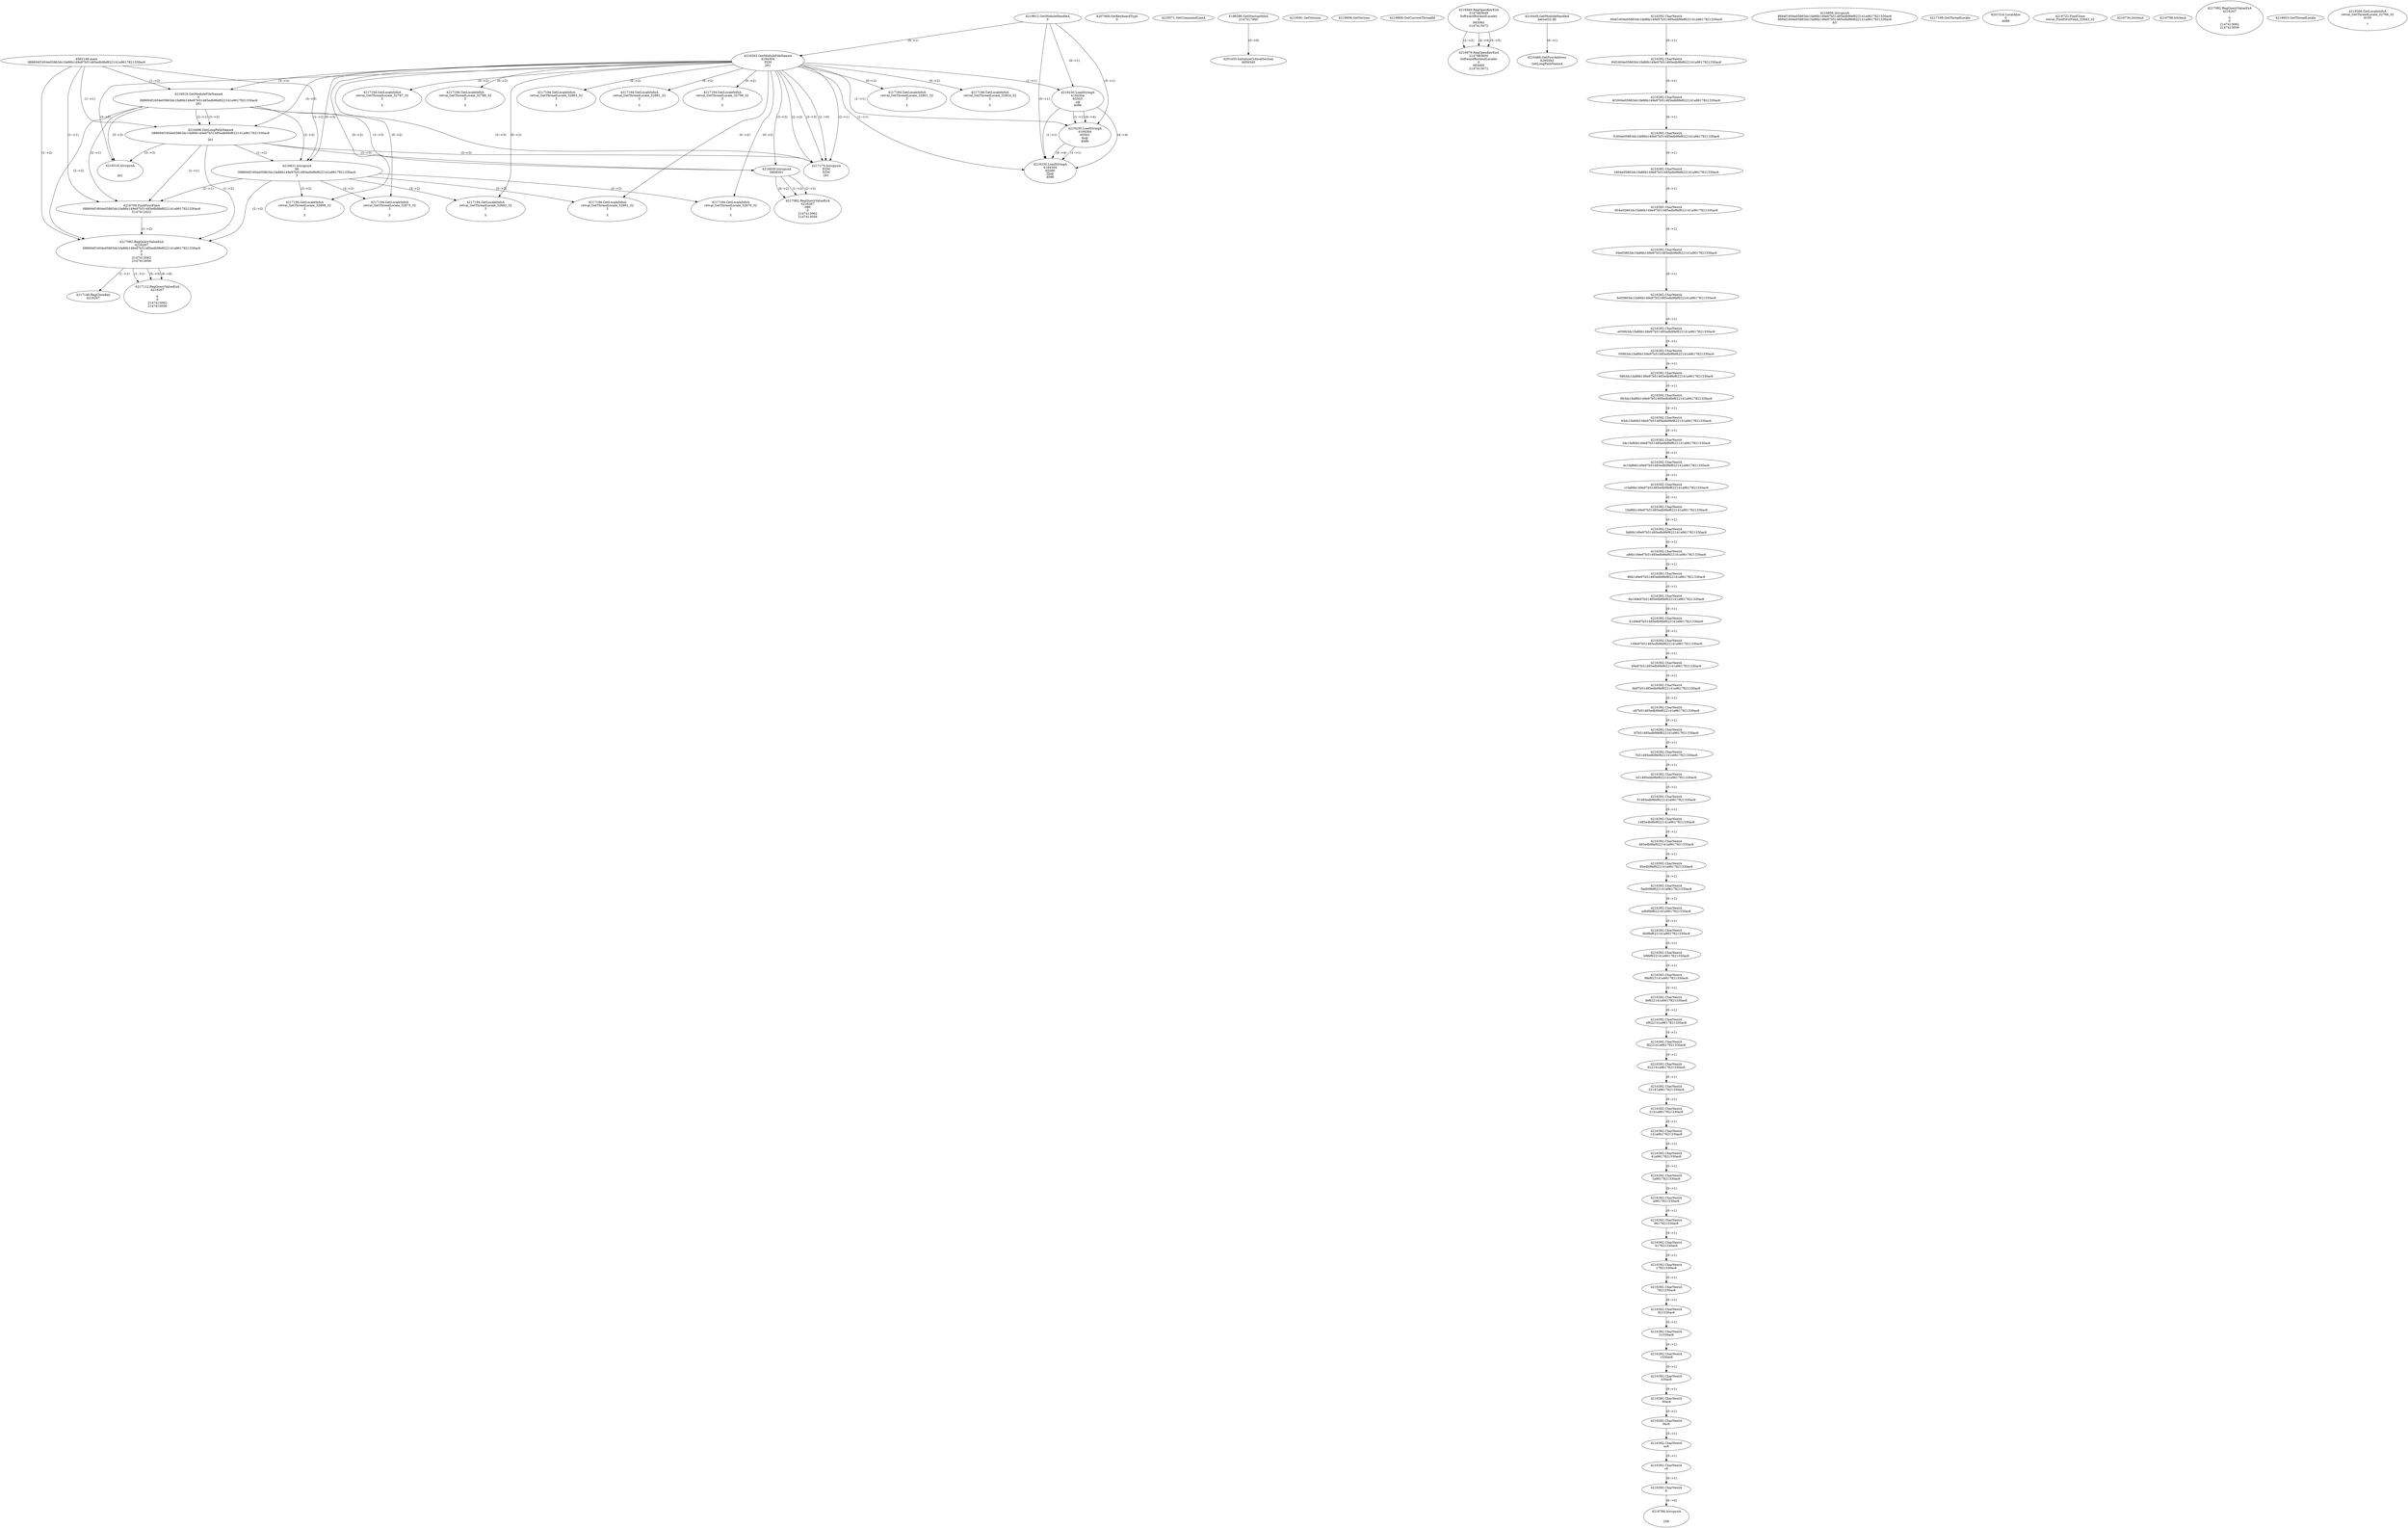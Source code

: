 // Global SCDG with merge call
digraph {
	0 [label="4562148.main
088694f1604e05863dc1fa86b149e97b51485edb9fef622141a9617821330ac6"]
	1 [label="4219912.GetModuleHandleA
0"]
	2 [label="4207469.GetKeyboardType
0"]
	3 [label="4219571.GetCommandLineA
"]
	4 [label="4199286.GetStartupInfoA
2147417460"]
	5 [label="4219591.GetVersion
"]
	6 [label="4219608.GetVersion
"]
	7 [label="4219668.GetCurrentThreadId
"]
	8 [label="4216262.GetModuleFileNameA
4194304
PZM
261"]
	1 -> 8 [label="(0-->1)"]
	9 [label="4216919.GetModuleFileNameA
0
088694f1604e05863dc1fa86b149e97b51485edb9fef622141a9617821330ac6
261"]
	0 -> 9 [label="(1-->2)"]
	8 -> 9 [label="(3-->3)"]
	10 [label="4216949.RegOpenKeyExA
2147483649
Software\Borland\Locales
0
983065
2147413072"]
	11 [label="4216979.RegOpenKeyExA
2147483650
Software\Borland\Locales
0
983065
2147413072"]
	10 -> 11 [label="(2-->2)"]
	10 -> 11 [label="(4-->4)"]
	10 -> 11 [label="(5-->5)"]
	12 [label="4216449.GetModuleHandleA
kernel32.dll"]
	13 [label="4216466.GetProcAddress
6295592
GetLongPathNameA"]
	12 -> 13 [label="(0-->1)"]
	14 [label="4216496.GetLongPathNameA
088694f1604e05863dc1fa86b149e97b51485edb9fef622141a9617821330ac6

261"]
	0 -> 14 [label="(1-->1)"]
	9 -> 14 [label="(2-->1)"]
	8 -> 14 [label="(3-->3)"]
	9 -> 14 [label="(3-->3)"]
	15 [label="4216631.lstrcpynA
08
088694f1604e05863dc1fa86b149e97b51485edb9fef622141a9617821330ac6
3"]
	0 -> 15 [label="(1-->2)"]
	9 -> 15 [label="(2-->2)"]
	14 -> 15 [label="(1-->2)"]
	8 -> 15 [label="(0-->3)"]
	16 [label="4216392.CharNextA
694f1604e05863dc1fa86b149e97b51485edb9fef622141a9617821330ac6"]
	17 [label="4216392.CharNextA
94f1604e05863dc1fa86b149e97b51485edb9fef622141a9617821330ac6"]
	16 -> 17 [label="(0-->1)"]
	18 [label="4216392.CharNextA
4f1604e05863dc1fa86b149e97b51485edb9fef622141a9617821330ac6"]
	17 -> 18 [label="(0-->1)"]
	19 [label="4216392.CharNextA
f1604e05863dc1fa86b149e97b51485edb9fef622141a9617821330ac6"]
	18 -> 19 [label="(0-->1)"]
	20 [label="4216392.CharNextA
1604e05863dc1fa86b149e97b51485edb9fef622141a9617821330ac6"]
	19 -> 20 [label="(0-->1)"]
	21 [label="4216392.CharNextA
604e05863dc1fa86b149e97b51485edb9fef622141a9617821330ac6"]
	20 -> 21 [label="(0-->1)"]
	22 [label="4216392.CharNextA
04e05863dc1fa86b149e97b51485edb9fef622141a9617821330ac6"]
	21 -> 22 [label="(0-->1)"]
	23 [label="4216392.CharNextA
4e05863dc1fa86b149e97b51485edb9fef622141a9617821330ac6"]
	22 -> 23 [label="(0-->1)"]
	24 [label="4216392.CharNextA
e05863dc1fa86b149e97b51485edb9fef622141a9617821330ac6"]
	23 -> 24 [label="(0-->1)"]
	25 [label="4216392.CharNextA
05863dc1fa86b149e97b51485edb9fef622141a9617821330ac6"]
	24 -> 25 [label="(0-->1)"]
	26 [label="4216392.CharNextA
5863dc1fa86b149e97b51485edb9fef622141a9617821330ac6"]
	25 -> 26 [label="(0-->1)"]
	27 [label="4216392.CharNextA
863dc1fa86b149e97b51485edb9fef622141a9617821330ac6"]
	26 -> 27 [label="(0-->1)"]
	28 [label="4216392.CharNextA
63dc1fa86b149e97b51485edb9fef622141a9617821330ac6"]
	27 -> 28 [label="(0-->1)"]
	29 [label="4216392.CharNextA
3dc1fa86b149e97b51485edb9fef622141a9617821330ac6"]
	28 -> 29 [label="(0-->1)"]
	30 [label="4216392.CharNextA
dc1fa86b149e97b51485edb9fef622141a9617821330ac6"]
	29 -> 30 [label="(0-->1)"]
	31 [label="4216392.CharNextA
c1fa86b149e97b51485edb9fef622141a9617821330ac6"]
	30 -> 31 [label="(0-->1)"]
	32 [label="4216392.CharNextA
1fa86b149e97b51485edb9fef622141a9617821330ac6"]
	31 -> 32 [label="(0-->1)"]
	33 [label="4216392.CharNextA
fa86b149e97b51485edb9fef622141a9617821330ac6"]
	32 -> 33 [label="(0-->1)"]
	34 [label="4216392.CharNextA
a86b149e97b51485edb9fef622141a9617821330ac6"]
	33 -> 34 [label="(0-->1)"]
	35 [label="4216392.CharNextA
86b149e97b51485edb9fef622141a9617821330ac6"]
	34 -> 35 [label="(0-->1)"]
	36 [label="4216392.CharNextA
6b149e97b51485edb9fef622141a9617821330ac6"]
	35 -> 36 [label="(0-->1)"]
	37 [label="4216392.CharNextA
b149e97b51485edb9fef622141a9617821330ac6"]
	36 -> 37 [label="(0-->1)"]
	38 [label="4216392.CharNextA
149e97b51485edb9fef622141a9617821330ac6"]
	37 -> 38 [label="(0-->1)"]
	39 [label="4216392.CharNextA
49e97b51485edb9fef622141a9617821330ac6"]
	38 -> 39 [label="(0-->1)"]
	40 [label="4216392.CharNextA
9e97b51485edb9fef622141a9617821330ac6"]
	39 -> 40 [label="(0-->1)"]
	41 [label="4216392.CharNextA
e97b51485edb9fef622141a9617821330ac6"]
	40 -> 41 [label="(0-->1)"]
	42 [label="4216392.CharNextA
97b51485edb9fef622141a9617821330ac6"]
	41 -> 42 [label="(0-->1)"]
	43 [label="4216392.CharNextA
7b51485edb9fef622141a9617821330ac6"]
	42 -> 43 [label="(0-->1)"]
	44 [label="4216392.CharNextA
b51485edb9fef622141a9617821330ac6"]
	43 -> 44 [label="(0-->1)"]
	45 [label="4216392.CharNextA
51485edb9fef622141a9617821330ac6"]
	44 -> 45 [label="(0-->1)"]
	46 [label="4216392.CharNextA
1485edb9fef622141a9617821330ac6"]
	45 -> 46 [label="(0-->1)"]
	47 [label="4216392.CharNextA
485edb9fef622141a9617821330ac6"]
	46 -> 47 [label="(0-->1)"]
	48 [label="4216392.CharNextA
85edb9fef622141a9617821330ac6"]
	47 -> 48 [label="(0-->1)"]
	49 [label="4216392.CharNextA
5edb9fef622141a9617821330ac6"]
	48 -> 49 [label="(0-->1)"]
	50 [label="4216392.CharNextA
edb9fef622141a9617821330ac6"]
	49 -> 50 [label="(0-->1)"]
	51 [label="4216392.CharNextA
db9fef622141a9617821330ac6"]
	50 -> 51 [label="(0-->1)"]
	52 [label="4216392.CharNextA
b9fef622141a9617821330ac6"]
	51 -> 52 [label="(0-->1)"]
	53 [label="4216392.CharNextA
9fef622141a9617821330ac6"]
	52 -> 53 [label="(0-->1)"]
	54 [label="4216392.CharNextA
fef622141a9617821330ac6"]
	53 -> 54 [label="(0-->1)"]
	55 [label="4216392.CharNextA
ef622141a9617821330ac6"]
	54 -> 55 [label="(0-->1)"]
	56 [label="4216392.CharNextA
f622141a9617821330ac6"]
	55 -> 56 [label="(0-->1)"]
	57 [label="4216392.CharNextA
622141a9617821330ac6"]
	56 -> 57 [label="(0-->1)"]
	58 [label="4216392.CharNextA
22141a9617821330ac6"]
	57 -> 58 [label="(0-->1)"]
	59 [label="4216392.CharNextA
2141a9617821330ac6"]
	58 -> 59 [label="(0-->1)"]
	60 [label="4216392.CharNextA
141a9617821330ac6"]
	59 -> 60 [label="(0-->1)"]
	61 [label="4216392.CharNextA
41a9617821330ac6"]
	60 -> 61 [label="(0-->1)"]
	62 [label="4216392.CharNextA
1a9617821330ac6"]
	61 -> 62 [label="(0-->1)"]
	63 [label="4216392.CharNextA
a9617821330ac6"]
	62 -> 63 [label="(0-->1)"]
	64 [label="4216392.CharNextA
9617821330ac6"]
	63 -> 64 [label="(0-->1)"]
	65 [label="4216392.CharNextA
617821330ac6"]
	64 -> 65 [label="(0-->1)"]
	66 [label="4216392.CharNextA
17821330ac6"]
	65 -> 66 [label="(0-->1)"]
	67 [label="4216392.CharNextA
7821330ac6"]
	66 -> 67 [label="(0-->1)"]
	68 [label="4216392.CharNextA
821330ac6"]
	67 -> 68 [label="(0-->1)"]
	69 [label="4216392.CharNextA
21330ac6"]
	68 -> 69 [label="(0-->1)"]
	70 [label="4216392.CharNextA
1330ac6"]
	69 -> 70 [label="(0-->1)"]
	71 [label="4216392.CharNextA
330ac6"]
	70 -> 71 [label="(0-->1)"]
	72 [label="4216392.CharNextA
30ac6"]
	71 -> 72 [label="(0-->1)"]
	73 [label="4216392.CharNextA
0ac6"]
	72 -> 73 [label="(0-->1)"]
	74 [label="4216392.CharNextA
ac6"]
	73 -> 74 [label="(0-->1)"]
	75 [label="4216392.CharNextA
c6"]
	74 -> 75 [label="(0-->1)"]
	76 [label="4216392.CharNextA
6"]
	75 -> 76 [label="(0-->1)"]
	77 [label="4216690.lstrcpynA
8694f1604e05863dc1fa86b149e97b51485edb9fef622141a9617821330ac6
8694f1604e05863dc1fa86b149e97b51485edb9fef622141a9617821330ac6
63"]
	78 [label="4216709.FindFirstFileA
088694f1604e05863dc1fa86b149e97b51485edb9fef622141a9617821330ac6
2147412422"]
	0 -> 78 [label="(1-->1)"]
	9 -> 78 [label="(2-->1)"]
	14 -> 78 [label="(1-->1)"]
	15 -> 78 [label="(2-->1)"]
	79 [label="4217082.RegQueryValueExA
4216267
088694f1604e05863dc1fa86b149e97b51485edb9fef622141a9617821330ac6
0
0
2147413062
2147413056"]
	0 -> 79 [label="(1-->2)"]
	9 -> 79 [label="(2-->2)"]
	14 -> 79 [label="(1-->2)"]
	15 -> 79 [label="(2-->2)"]
	78 -> 79 [label="(1-->2)"]
	80 [label="4217146.RegCloseKey
4216267"]
	79 -> 80 [label="(1-->1)"]
	81 [label="4217175.lstrcpynA
PZM
PZM
261"]
	8 -> 81 [label="(2-->1)"]
	8 -> 81 [label="(2-->2)"]
	8 -> 81 [label="(3-->3)"]
	9 -> 81 [label="(3-->3)"]
	14 -> 81 [label="(3-->3)"]
	8 -> 81 [label="(2-->0)"]
	82 [label="4217188.GetThreadLocale
"]
	83 [label="4217194.GetLocaleInfoA
retval_GetThreadLocale_32879_32
3

5"]
	8 -> 83 [label="(0-->2)"]
	15 -> 83 [label="(3-->2)"]
	84 [label="4219230.LoadStringA
4194304
65503
,s@
4096"]
	1 -> 84 [label="(0-->1)"]
	8 -> 84 [label="(1-->1)"]
	85 [label="4219230.LoadStringA
4194304
65502
$s@
4096"]
	1 -> 85 [label="(0-->1)"]
	8 -> 85 [label="(1-->1)"]
	84 -> 85 [label="(1-->1)"]
	84 -> 85 [label="(4-->4)"]
	86 [label="4201455.InitializeCriticalSection
4859340"]
	4 -> 86 [label="(0-->0)"]
	87 [label="4201516.LocalAlloc
0
4088"]
	88 [label="4217112.RegQueryValueExA
4216267

0
0
2147413062
2147413056"]
	79 -> 88 [label="(1-->1)"]
	79 -> 88 [label="(5-->5)"]
	79 -> 88 [label="(6-->6)"]
	89 [label="4217194.GetLocaleInfoA
retval_GetThreadLocale_32861_32
3

5"]
	8 -> 89 [label="(0-->2)"]
	15 -> 89 [label="(3-->2)"]
	90 [label="4216722.FindClose
retval_FindFirstFileA_32843_32"]
	91 [label="4216734.lstrlenA
"]
	92 [label="4216786.lstrcpynA


258"]
	76 -> 92 [label="(0-->0)"]
	93 [label="4216798.lstrlenA
"]
	94 [label="4216839.lstrcpynA
08\
08\
261"]
	8 -> 94 [label="(3-->3)"]
	9 -> 94 [label="(3-->3)"]
	14 -> 94 [label="(3-->3)"]
	95 [label="4217082.RegQueryValueExA
4216267
08\
0
0
2147413062
2147413056"]
	94 -> 95 [label="(1-->2)"]
	94 -> 95 [label="(2-->2)"]
	94 -> 95 [label="(0-->2)"]
	96 [label="4217194.GetLocaleInfoA
retval_GetThreadLocale_32875_32
3

5"]
	8 -> 96 [label="(0-->2)"]
	15 -> 96 [label="(3-->2)"]
	97 [label="4219230.LoadStringA
4194304
65500
s@
4096"]
	1 -> 97 [label="(0-->1)"]
	8 -> 97 [label="(1-->1)"]
	84 -> 97 [label="(1-->1)"]
	85 -> 97 [label="(1-->1)"]
	84 -> 97 [label="(4-->4)"]
	85 -> 97 [label="(4-->4)"]
	98 [label="4216518.lstrcpynA


261"]
	8 -> 98 [label="(3-->3)"]
	9 -> 98 [label="(3-->3)"]
	14 -> 98 [label="(3-->3)"]
	99 [label="4217082.RegQueryValueExA
4216267

0
0
2147413062
2147413056"]
	100 [label="4217194.GetLocaleInfoA
retval_GetThreadLocale_32801_32
3

5"]
	8 -> 100 [label="(0-->2)"]
	101 [label="4219653.GetThreadLocale
"]
	102 [label="4219306.GetLocaleInfoA
retval_GetThreadLocale_32768_32
4100

7"]
	103 [label="4217194.GetLocaleInfoA
retval_GetThreadLocale_32824_32
3

5"]
	8 -> 103 [label="(0-->2)"]
	104 [label="4217194.GetLocaleInfoA
retval_GetThreadLocale_32787_32
3

5"]
	8 -> 104 [label="(0-->2)"]
	105 [label="4217194.GetLocaleInfoA
retval_GetThreadLocale_32786_32
3

5"]
	8 -> 105 [label="(0-->2)"]
	106 [label="4217194.GetLocaleInfoA
retval_GetThreadLocale_32898_32
3

5"]
	8 -> 106 [label="(0-->2)"]
	15 -> 106 [label="(3-->2)"]
	107 [label="4217194.GetLocaleInfoA
retval_GetThreadLocale_32882_32
3

5"]
	8 -> 107 [label="(0-->2)"]
	15 -> 107 [label="(3-->2)"]
	108 [label="4217194.GetLocaleInfoA
retval_GetThreadLocale_32863_32
3

5"]
	8 -> 108 [label="(0-->2)"]
	109 [label="4217194.GetLocaleInfoA
retval_GetThreadLocale_32881_32
3

5"]
	8 -> 109 [label="(0-->2)"]
	110 [label="4217194.GetLocaleInfoA
retval_GetThreadLocale_32796_32
3

5"]
	8 -> 110 [label="(0-->2)"]
}

